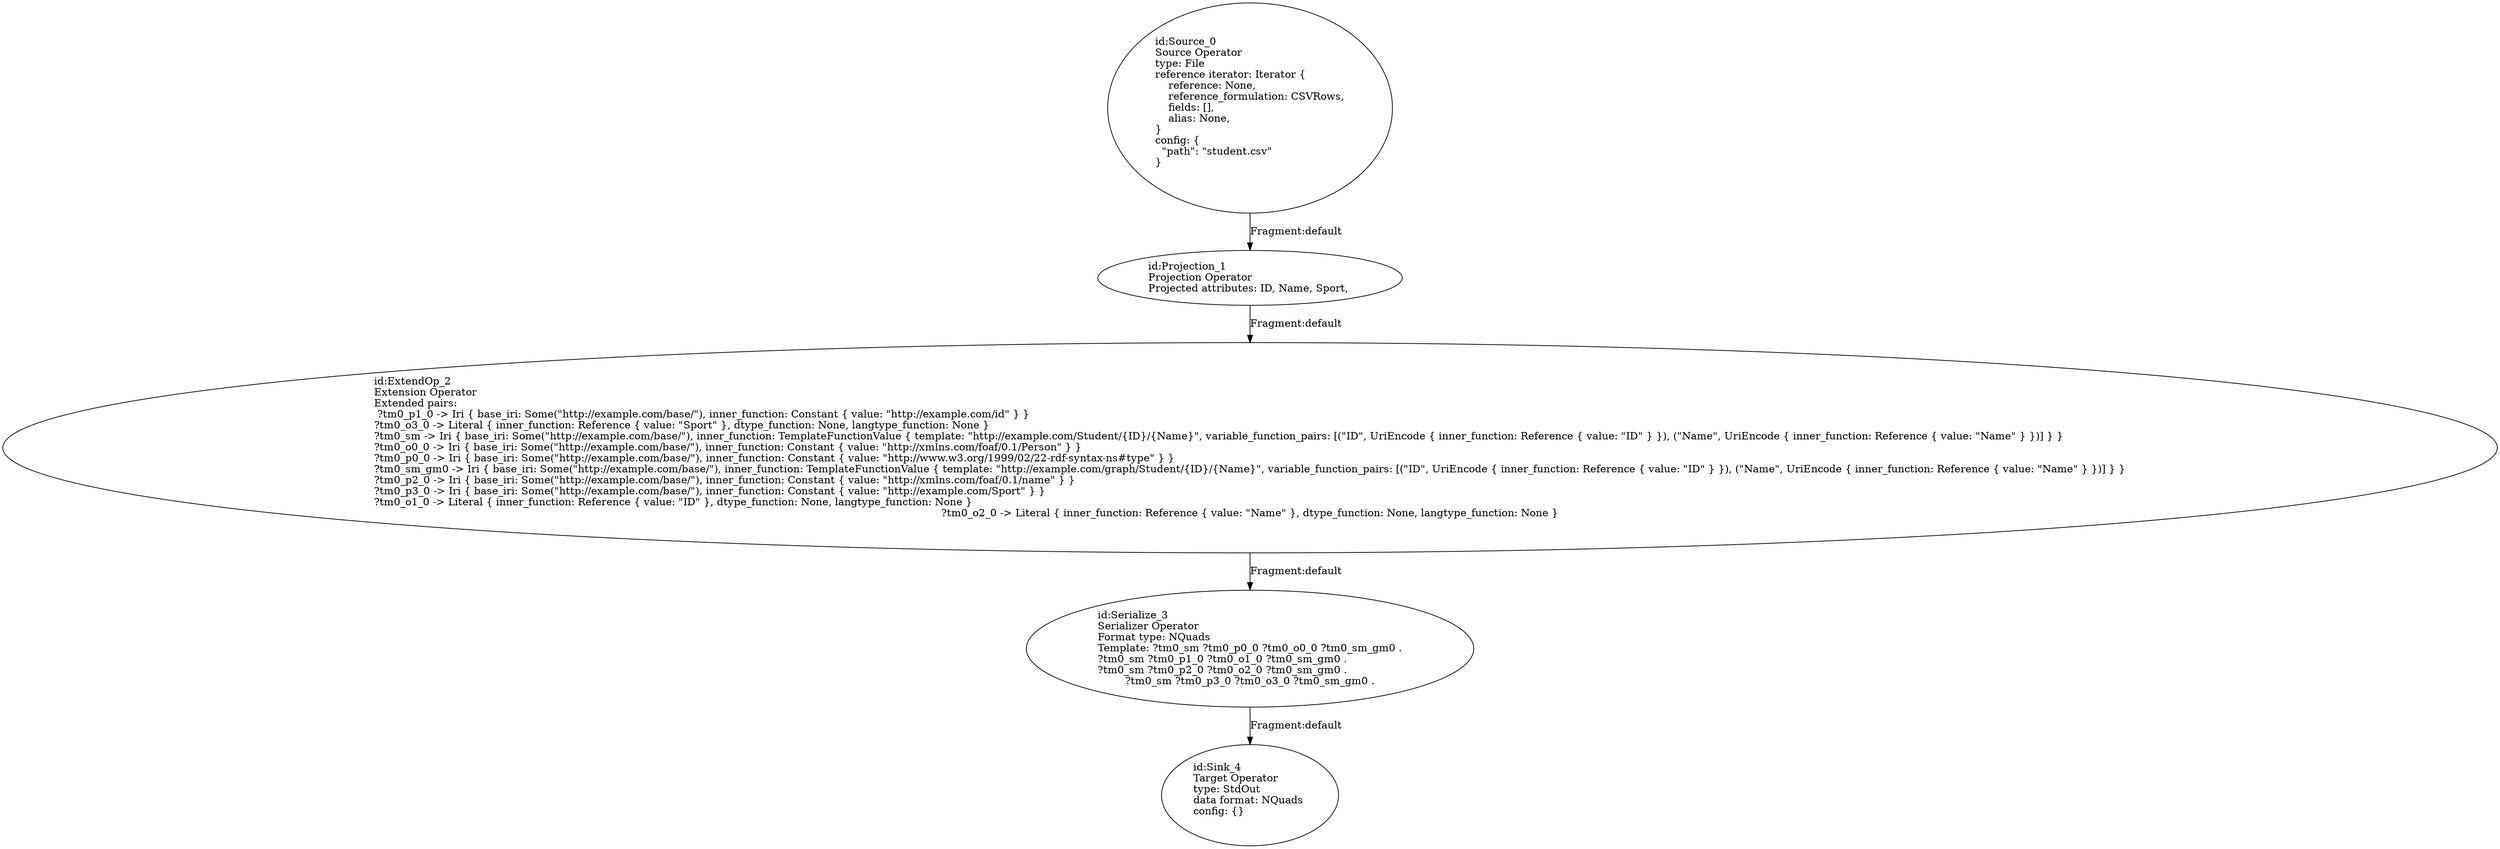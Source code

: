 digraph {
    0 [ label = "id:Source_0 \lSource Operator\ltype: File \lreference iterator: Iterator {\l    reference: None,\l    reference_formulation: CSVRows,\l    fields: [],\l    alias: None,\l} \lconfig: {\l  \"path\": \"student.csv\"\l}\l             " ]
    1 [ label = "id:Projection_1 \lProjection Operator\lProjected attributes: ID, Name, Sport, " ]
    2 [ label = "id:ExtendOp_2 \lExtension Operator\lExtended pairs: \l ?tm0_p1_0 -> Iri { base_iri: Some(\"http://example.com/base/\"), inner_function: Constant { value: \"http://example.com/id\" } }\l?tm0_o3_0 -> Literal { inner_function: Reference { value: \"Sport\" }, dtype_function: None, langtype_function: None }\l?tm0_sm -> Iri { base_iri: Some(\"http://example.com/base/\"), inner_function: TemplateFunctionValue { template: \"http://example.com/Student/{ID}/{Name}\", variable_function_pairs: [(\"ID\", UriEncode { inner_function: Reference { value: \"ID\" } }), (\"Name\", UriEncode { inner_function: Reference { value: \"Name\" } })] } }\l?tm0_o0_0 -> Iri { base_iri: Some(\"http://example.com/base/\"), inner_function: Constant { value: \"http://xmlns.com/foaf/0.1/Person\" } }\l?tm0_p0_0 -> Iri { base_iri: Some(\"http://example.com/base/\"), inner_function: Constant { value: \"http://www.w3.org/1999/02/22-rdf-syntax-ns#type\" } }\l?tm0_sm_gm0 -> Iri { base_iri: Some(\"http://example.com/base/\"), inner_function: TemplateFunctionValue { template: \"http://example.com/graph/Student/{ID}/{Name}\", variable_function_pairs: [(\"ID\", UriEncode { inner_function: Reference { value: \"ID\" } }), (\"Name\", UriEncode { inner_function: Reference { value: \"Name\" } })] } }\l?tm0_p2_0 -> Iri { base_iri: Some(\"http://example.com/base/\"), inner_function: Constant { value: \"http://xmlns.com/foaf/0.1/name\" } }\l?tm0_p3_0 -> Iri { base_iri: Some(\"http://example.com/base/\"), inner_function: Constant { value: \"http://example.com/Sport\" } }\l?tm0_o1_0 -> Literal { inner_function: Reference { value: \"ID\" }, dtype_function: None, langtype_function: None }\l?tm0_o2_0 -> Literal { inner_function: Reference { value: \"Name\" }, dtype_function: None, langtype_function: None }" ]
    3 [ label = "id:Serialize_3 \lSerializer Operator\lFormat type: NQuads\lTemplate: ?tm0_sm ?tm0_p0_0 ?tm0_o0_0 ?tm0_sm_gm0 .\l?tm0_sm ?tm0_p1_0 ?tm0_o1_0 ?tm0_sm_gm0 .\l?tm0_sm ?tm0_p2_0 ?tm0_o2_0 ?tm0_sm_gm0 .\l?tm0_sm ?tm0_p3_0 ?tm0_o3_0 ?tm0_sm_gm0 ." ]
    4 [ label = "id:Sink_4 \lTarget Operator\ltype: StdOut \ldata format: NQuads \lconfig: {}\l             " ]
    0 -> 1 [ label = "Fragment:default" ]
    1 -> 2 [ label = "Fragment:default" ]
    2 -> 3 [ label = "Fragment:default" ]
    3 -> 4 [ label = "Fragment:default" ]
}
